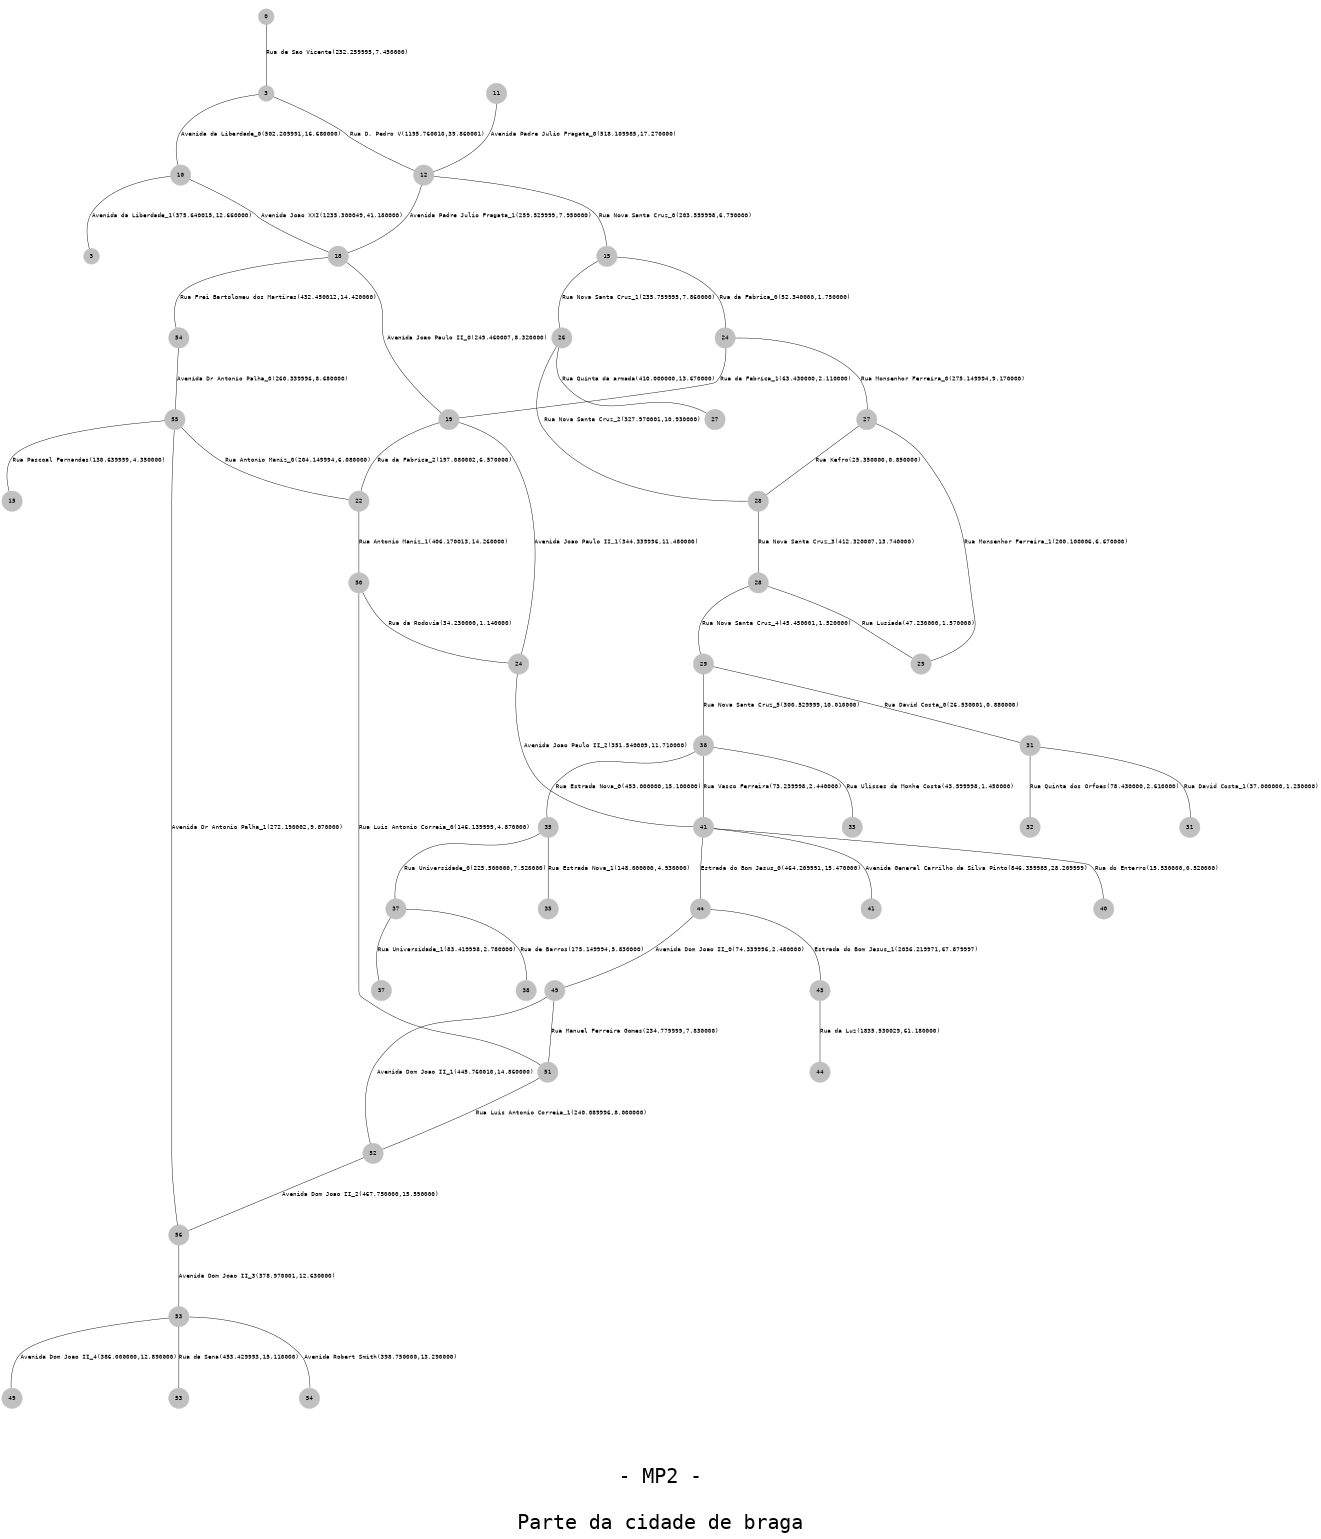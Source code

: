 graph Mp2 {
	graph [fontsize = 45,label = "\n\n- MP2 -\n\nParte da cidade de braga" ,ratio=fill,size="8.8,10.4",center=1
		fontname="Courier"
	];
	
	node [shape = circle,
		color=gray,
		style="rounded",
		width=.01,
		height=.01,
		skew = "0.0",
		style = filled,
		fontname = "Courier"
		];
	
	edge [color=black,fontname="Courier"];
node1 [label="0"];
node2 [label="1"];
node1 -- node2[label="Rua de Sao Vicente(232.259995,7.450000)"];
node2 [label="1"];
node3 [label="2"];
node2 -- node3[label="Avenida da Liberdade_0(502.209991,16.680000)"];
node3 [label="2"];
node4 [label="3"];
node3 -- node4[label="Avenida da Liberdade_1(375.640015,12.660000)"];
node2 [label="3"];
node6 [label="4"];
node2 -- node6[label="Rua D. Pedro V(1195.760010,39.860001)"];
node6 [label="4"];
node9 [label="5"];
node6 -- node9[label="Rua Nova Santa Cruz_0(203.559998,6.790000)"];
node9 [label="5"];
node19 [label="6"];
node9 -- node19[label="Rua Nova Santa Cruz_1(235.759995,7.860000)"];
node19 [label="6"];
node18 [label="7"];
node19 -- node18[label="Rua Nova Santa Cruz_2(327.970001,10.930000)"];
node18 [label="7"];
node32 [label="8"];
node18 -- node32[label="Rua Nova Santa Cruz_3(412.320007,13.740000)"];
node32 [label="8"];
node21 [label="9"];
node32 -- node21[label="Rua Nova Santa Cruz_4(45.450001,1.520000)"];
node21 [label="9"];
node25 [label="10"];
node21 -- node25[label="Rua Nova Santa Cruz_5(300.529999,10.010000)"];
node3 [label="10"];
node7 [label="11"];
node3 -- node7[label="Avenida Joao XXI(1235.300049,41.180000)"];
node5 [label="11"];
node6 [label="12"];
node5 -- node6[label="Avenida Padre Julio Fragata_0(518.109985,17.270000)"];
node6 [label="12"];
node7 [label="13"];
node6 -- node7[label="Avenida Padre Julio Fragata_1(259.529999,7.950000)"];
node7 [label="13"];
node8 [label="14"];
node7 -- node8[label="Rua Frei Bartolomeu dos Martires(432.450012,14.420000)"];
node13 [label="14"];
node14 [label="15"];
node13 -- node14[label="Rua Pascoal Fernandes(130.639999,4.350000)"];
node9 [label="15"];
node10 [label="16"];
node9 -- node10[label="Rua da Fabrica_0(52.340000,1.750000)"];
node10 [label="16"];
node11 [label="17"];
node10 -- node11[label="Rua da Fabrica_1(63.430000,2.110000)"];
node11 [label="17"];
node12 [label="18"];
node11 -- node12[label="Rua da Fabrica_2(197.080002,6.570000)"];
node7 [label="18"];
node11 [label="19"];
node7 -- node11[label="Avenida Joao Paulo II_0(249.460007,8.320000)"];
node11 [label="19"];
node16 [label="20"];
node11 -- node16[label="Avenida Joao Paulo II_1(344.339996,11.480000)"];
node16 [label="20"];
node34 [label="21"];
node16 -- node34[label="Avenida Joao Paulo II_2(351.540009,11.710000)"];
node13 [label="21"];
node12 [label="22"];
node13 -- node12[label="Rua Antonio Maniz_0(204.149994,6.080000)"];
node12 [label="22"];
node15 [label="23"];
node12 -- node15[label="Rua Antonio Maniz_1(406.170013,14.260000)"];
node15 [label="23"];
node16 [label="24"];
node15 -- node16[label="Rua da Rodovia(34.230000,1.140000)"];
node10 [label="24"];
node17 [label="25"];
node10 -- node17[label="Rua Monsenhor Ferreira_0(275.149994,9.170000)"];
node17 [label="25"];
node33 [label="26"];
node17 -- node33[label="Rua Monsenhor Ferreira_1(200.100006,6.670000)"];
node19 [label="26"];
node20 [label="27"];
node19 -- node20[label="Rua Quinta da armada(410.000000,13.670000)"];
node17 [label="27"];
node18 [label="28"];
node17 -- node18[label="Rua Kefro(25.350000,0.850000)"];
node32 [label="28"];
node33 [label="29"];
node32 -- node33[label="Rua Lusiada(47.230000,1.570000)"];
node21 [label="29"];
node22 [label="30"];
node21 -- node22[label="Rua David Costa_0(26.530001,0.880000)"];
node22 [label="30"];
node23 [label="31"];
node22 -- node23[label="Rua David Costa_1(37.000000,1.250000)"];
node22 [label="31"];
node24 [label="32"];
node22 -- node24[label="Rua Quinta dos Orfoes(78.430000,2.610000)"];
node25 [label="32"];
node26 [label="33"];
node25 -- node26[label="Rua Ulisses da Monhe Costa(43.599998,1.450000)"];
node25 [label="33"];
node27 [label="34"];
node25 -- node27[label="Rua Estrada Nova_0(453.000000,15.100000)"];
node27 [label="34"];
node28 [label="35"];
node27 -- node28[label="Rua Estrada Nova_1(148.000000,4.930000)"];
node27 [label="35"];
node29 [label="36"];
node27 -- node29[label="Rua Universidade_0(225.500000,7.520000)"];
node29 [label="36"];
node31 [label="37"];
node29 -- node31[label="Rua Universidade_1(83.419998,2.780000)"];
node29 [label="37"];
node30 [label="38"];
node29 -- node30[label="Rua de Barros(175.149994,5.830000)"];
node25 [label="38"];
node34 [label="39"];
node25 -- node34[label="Rua Vasco Ferreira(73.239998,2.440000)"];
node34 [label="39"];
node35 [label="40"];
node34 -- node35[label="Rua do Enterro(15.530000,0.520000)"];
node34 [label="40"];
node37 [label="41"];
node34 -- node37[label="Avenida General Carrilho da Silva Pinto(846.359985,28.209999)"];
node34 [label="41"];
node36 [label="42"];
node34 -- node36[label="Estrada do Bom Jesus_0(464.209991,15.470000)"];
node36 [label="42"];
node41 [label="43"];
node36 -- node41[label="Estrada do Bom Jesus_1(2036.219971,67.879997)"];
node41 [label="43"];
node42 [label="44"];
node41 -- node42[label="Rua da Luz(1835.530029,61.180000)"];
node36 [label="44"];
node38 [label="45"];
node36 -- node38[label="Avenida Dom Joao II_0(74.339996,2.480000)"];
node38 [label="45"];
node47 [label="46"];
node38 -- node47[label="Avenida Dom Joao II_1(445.760010,14.860000)"];
node47 [label="46"];
node40 [label="47"];
node47 -- node40[label="Avenida Dom Joao II_2(467.750000,15.590000)"];
node40 [label="47"];
node43 [label="48"];
node40 -- node43[label="Avenida Dom Joao II_3(378.970001,12.630000)"];
node43 [label="48"];
node46 [label="49"];
node43 -- node46[label="Avenida Dom Joao II_4(386.000000,12.890000)"];
node38 [label="49"];
node39 [label="50"];
node38 -- node39[label="Rua Manuel Ferreira Gomes(234.779999,7.830000)"];
node15 [label="50"];
node39 [label="51"];
node15 -- node39[label="Rua Luis Antonio Correia_0(146.139999,4.870000)"];
node39 [label="51"];
node47 [label="52"];
node39 -- node47[label="Rua Luis Antonio Correia_1(240.089996,8.000000)"];
node43 [label="52"];
node45 [label="53"];
node43 -- node45[label="Rua da Sena(453.429993,15.110000)"];
node43 [label="53"];
node44 [label="54"];
node43 -- node44[label="Avenida Robert Smith(398.750000,13.290000)"];
node8 [label="54"];
node13 [label="55"];
node8 -- node13[label="Avenida Dr Antonio Palha_0(260.339996,8.680000)"];
node13 [label="55"];
node40 [label="56"];
node13 -- node40[label="Avenida Dr Antonio Palha_1(272.190002,9.070000)"];
}

